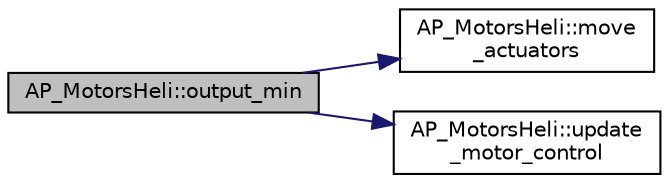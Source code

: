 digraph "AP_MotorsHeli::output_min"
{
 // INTERACTIVE_SVG=YES
  edge [fontname="Helvetica",fontsize="10",labelfontname="Helvetica",labelfontsize="10"];
  node [fontname="Helvetica",fontsize="10",shape=record];
  rankdir="LR";
  Node1 [label="AP_MotorsHeli::output_min",height=0.2,width=0.4,color="black", fillcolor="grey75", style="filled", fontcolor="black"];
  Node1 -> Node2 [color="midnightblue",fontsize="10",style="solid",fontname="Helvetica"];
  Node2 [label="AP_MotorsHeli::move\l_actuators",height=0.2,width=0.4,color="black", fillcolor="white", style="filled",URL="$classAP__MotorsHeli.html#ab71c94d1850c9749dc45388b3b4578de"];
  Node1 -> Node3 [color="midnightblue",fontsize="10",style="solid",fontname="Helvetica"];
  Node3 [label="AP_MotorsHeli::update\l_motor_control",height=0.2,width=0.4,color="black", fillcolor="white", style="filled",URL="$classAP__MotorsHeli.html#adbdf96ff94fe109c7fa24650e3759f19"];
}
